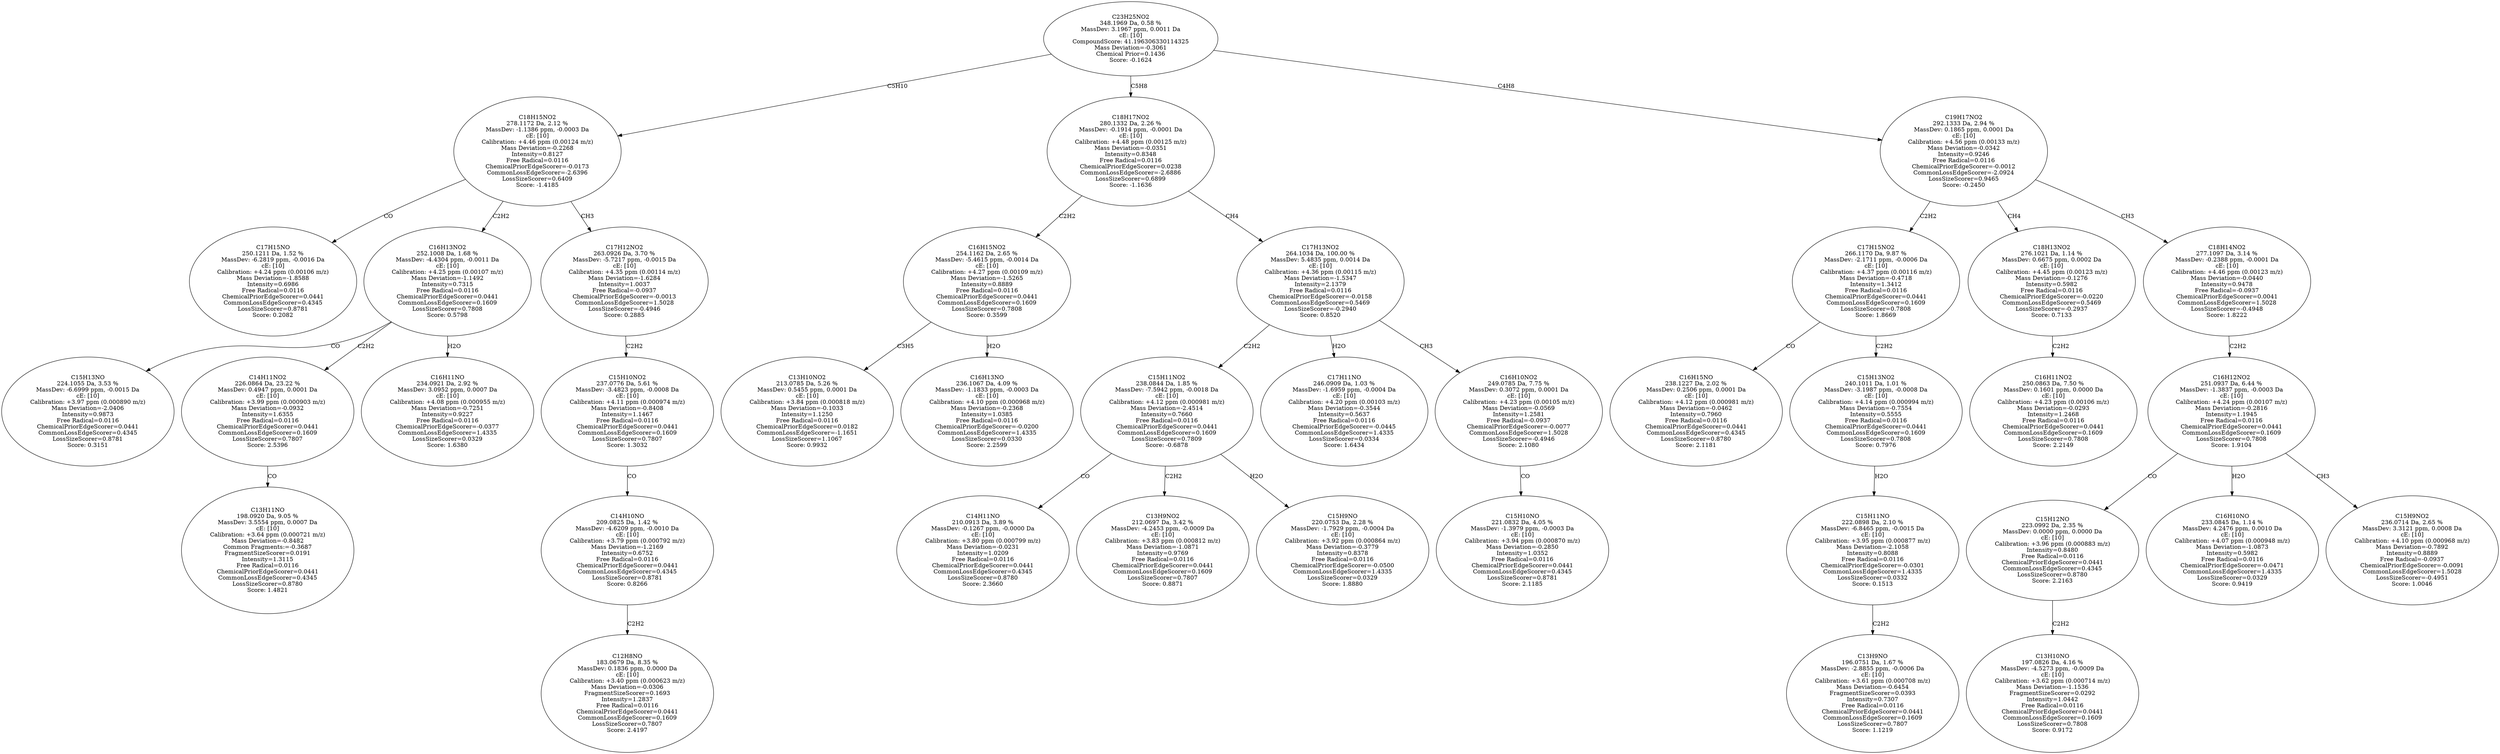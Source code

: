 strict digraph {
v1 [label="C17H15NO\n250.1211 Da, 1.52 %\nMassDev: -6.2819 ppm, -0.0016 Da\ncE: [10]\nCalibration: +4.24 ppm (0.00106 m/z)\nMass Deviation=-1.8588\nIntensity=0.6986\nFree Radical=0.0116\nChemicalPriorEdgeScorer=0.0441\nCommonLossEdgeScorer=0.4345\nLossSizeScorer=0.8781\nScore: 0.2082"];
v2 [label="C15H13NO\n224.1055 Da, 3.53 %\nMassDev: -6.6999 ppm, -0.0015 Da\ncE: [10]\nCalibration: +3.97 ppm (0.000890 m/z)\nMass Deviation=-2.0406\nIntensity=0.9873\nFree Radical=0.0116\nChemicalPriorEdgeScorer=0.0441\nCommonLossEdgeScorer=0.4345\nLossSizeScorer=0.8781\nScore: 0.3151"];
v3 [label="C13H11NO\n198.0920 Da, 9.05 %\nMassDev: 3.5554 ppm, 0.0007 Da\ncE: [10]\nCalibration: +3.64 ppm (0.000721 m/z)\nMass Deviation=-0.8482\nCommon Fragments:=-0.3687\nFragmentSizeScorer=0.0191\nIntensity=1.3115\nFree Radical=0.0116\nChemicalPriorEdgeScorer=0.0441\nCommonLossEdgeScorer=0.4345\nLossSizeScorer=0.8780\nScore: 1.4821"];
v4 [label="C14H11NO2\n226.0864 Da, 23.22 %\nMassDev: 0.4947 ppm, 0.0001 Da\ncE: [10]\nCalibration: +3.99 ppm (0.000903 m/z)\nMass Deviation=-0.0932\nIntensity=1.6355\nFree Radical=0.0116\nChemicalPriorEdgeScorer=0.0441\nCommonLossEdgeScorer=0.1609\nLossSizeScorer=0.7807\nScore: 2.5396"];
v5 [label="C16H11NO\n234.0921 Da, 2.92 %\nMassDev: 3.0952 ppm, 0.0007 Da\ncE: [10]\nCalibration: +4.08 ppm (0.000955 m/z)\nMass Deviation=-0.7251\nIntensity=0.9227\nFree Radical=0.0116\nChemicalPriorEdgeScorer=-0.0377\nCommonLossEdgeScorer=1.4335\nLossSizeScorer=0.0329\nScore: 1.6380"];
v6 [label="C16H13NO2\n252.1008 Da, 1.68 %\nMassDev: -4.4304 ppm, -0.0011 Da\ncE: [10]\nCalibration: +4.25 ppm (0.00107 m/z)\nMass Deviation=-1.1492\nIntensity=0.7315\nFree Radical=0.0116\nChemicalPriorEdgeScorer=0.0441\nCommonLossEdgeScorer=0.1609\nLossSizeScorer=0.7808\nScore: 0.5798"];
v7 [label="C12H8NO\n183.0679 Da, 8.35 %\nMassDev: 0.1836 ppm, 0.0000 Da\ncE: [10]\nCalibration: +3.40 ppm (0.000623 m/z)\nMass Deviation=-0.0306\nFragmentSizeScorer=0.1693\nIntensity=1.2837\nFree Radical=0.0116\nChemicalPriorEdgeScorer=0.0441\nCommonLossEdgeScorer=0.1609\nLossSizeScorer=0.7807\nScore: 2.4197"];
v8 [label="C14H10NO\n209.0825 Da, 1.42 %\nMassDev: -4.6209 ppm, -0.0010 Da\ncE: [10]\nCalibration: +3.79 ppm (0.000792 m/z)\nMass Deviation=-1.2169\nIntensity=0.6752\nFree Radical=0.0116\nChemicalPriorEdgeScorer=0.0441\nCommonLossEdgeScorer=0.4345\nLossSizeScorer=0.8781\nScore: 0.8266"];
v9 [label="C15H10NO2\n237.0776 Da, 5.61 %\nMassDev: -3.4823 ppm, -0.0008 Da\ncE: [10]\nCalibration: +4.11 ppm (0.000974 m/z)\nMass Deviation=-0.8408\nIntensity=1.1467\nFree Radical=0.0116\nChemicalPriorEdgeScorer=0.0441\nCommonLossEdgeScorer=0.1609\nLossSizeScorer=0.7807\nScore: 1.3032"];
v10 [label="C17H12NO2\n263.0926 Da, 3.70 %\nMassDev: -5.7217 ppm, -0.0015 Da\ncE: [10]\nCalibration: +4.35 ppm (0.00114 m/z)\nMass Deviation=-1.6284\nIntensity=1.0037\nFree Radical=-0.0937\nChemicalPriorEdgeScorer=-0.0013\nCommonLossEdgeScorer=1.5028\nLossSizeScorer=-0.4946\nScore: 0.2885"];
v11 [label="C18H15NO2\n278.1172 Da, 2.12 %\nMassDev: -1.1386 ppm, -0.0003 Da\ncE: [10]\nCalibration: +4.46 ppm (0.00124 m/z)\nMass Deviation=-0.2268\nIntensity=0.8127\nFree Radical=0.0116\nChemicalPriorEdgeScorer=-0.0173\nCommonLossEdgeScorer=-2.6396\nLossSizeScorer=0.6409\nScore: -1.4185"];
v12 [label="C13H10NO2\n213.0785 Da, 5.26 %\nMassDev: 0.5455 ppm, 0.0001 Da\ncE: [10]\nCalibration: +3.84 ppm (0.000818 m/z)\nMass Deviation=-0.1033\nIntensity=1.1250\nFree Radical=0.0116\nChemicalPriorEdgeScorer=0.0182\nCommonLossEdgeScorer=-1.1651\nLossSizeScorer=1.1067\nScore: 0.9932"];
v13 [label="C16H13NO\n236.1067 Da, 4.09 %\nMassDev: -1.1833 ppm, -0.0003 Da\ncE: [10]\nCalibration: +4.10 ppm (0.000968 m/z)\nMass Deviation=-0.2368\nIntensity=1.0385\nFree Radical=0.0116\nChemicalPriorEdgeScorer=-0.0200\nCommonLossEdgeScorer=1.4335\nLossSizeScorer=0.0330\nScore: 2.2599"];
v14 [label="C16H15NO2\n254.1162 Da, 2.65 %\nMassDev: -5.4615 ppm, -0.0014 Da\ncE: [10]\nCalibration: +4.27 ppm (0.00109 m/z)\nMass Deviation=-1.5265\nIntensity=0.8889\nFree Radical=0.0116\nChemicalPriorEdgeScorer=0.0441\nCommonLossEdgeScorer=0.1609\nLossSizeScorer=0.7808\nScore: 0.3599"];
v15 [label="C14H11NO\n210.0913 Da, 3.89 %\nMassDev: -0.1267 ppm, -0.0000 Da\ncE: [10]\nCalibration: +3.80 ppm (0.000799 m/z)\nMass Deviation=-0.0231\nIntensity=1.0209\nFree Radical=0.0116\nChemicalPriorEdgeScorer=0.0441\nCommonLossEdgeScorer=0.4345\nLossSizeScorer=0.8780\nScore: 2.3660"];
v16 [label="C13H9NO2\n212.0697 Da, 3.42 %\nMassDev: -4.2453 ppm, -0.0009 Da\ncE: [10]\nCalibration: +3.83 ppm (0.000812 m/z)\nMass Deviation=-1.0871\nIntensity=0.9769\nFree Radical=0.0116\nChemicalPriorEdgeScorer=0.0441\nCommonLossEdgeScorer=0.1609\nLossSizeScorer=0.7807\nScore: 0.8871"];
v17 [label="C15H9NO\n220.0753 Da, 2.28 %\nMassDev: -1.7929 ppm, -0.0004 Da\ncE: [10]\nCalibration: +3.92 ppm (0.000864 m/z)\nMass Deviation=-0.3779\nIntensity=0.8378\nFree Radical=0.0116\nChemicalPriorEdgeScorer=-0.0500\nCommonLossEdgeScorer=1.4335\nLossSizeScorer=0.0329\nScore: 1.8880"];
v18 [label="C15H11NO2\n238.0844 Da, 1.85 %\nMassDev: -7.5942 ppm, -0.0018 Da\ncE: [10]\nCalibration: +4.12 ppm (0.000981 m/z)\nMass Deviation=-2.4514\nIntensity=0.7660\nFree Radical=0.0116\nChemicalPriorEdgeScorer=0.0441\nCommonLossEdgeScorer=0.1609\nLossSizeScorer=0.7809\nScore: -0.6878"];
v19 [label="C17H11NO\n246.0909 Da, 1.03 %\nMassDev: -1.6959 ppm, -0.0004 Da\ncE: [10]\nCalibration: +4.20 ppm (0.00103 m/z)\nMass Deviation=-0.3544\nIntensity=0.5637\nFree Radical=0.0116\nChemicalPriorEdgeScorer=-0.0445\nCommonLossEdgeScorer=1.4335\nLossSizeScorer=0.0334\nScore: 1.6434"];
v20 [label="C15H10NO\n221.0832 Da, 4.05 %\nMassDev: -1.3979 ppm, -0.0003 Da\ncE: [10]\nCalibration: +3.94 ppm (0.000870 m/z)\nMass Deviation=-0.2850\nIntensity=1.0352\nFree Radical=0.0116\nChemicalPriorEdgeScorer=0.0441\nCommonLossEdgeScorer=0.4345\nLossSizeScorer=0.8781\nScore: 2.1185"];
v21 [label="C16H10NO2\n249.0785 Da, 7.75 %\nMassDev: 0.3072 ppm, 0.0001 Da\ncE: [10]\nCalibration: +4.23 ppm (0.00105 m/z)\nMass Deviation=-0.0569\nIntensity=1.2581\nFree Radical=-0.0937\nChemicalPriorEdgeScorer=-0.0077\nCommonLossEdgeScorer=1.5028\nLossSizeScorer=-0.4946\nScore: 2.1080"];
v22 [label="C17H13NO2\n264.1034 Da, 100.00 %\nMassDev: 5.4835 ppm, 0.0014 Da\ncE: [10]\nCalibration: +4.36 ppm (0.00115 m/z)\nMass Deviation=-1.5347\nIntensity=2.1379\nFree Radical=0.0116\nChemicalPriorEdgeScorer=-0.0158\nCommonLossEdgeScorer=0.5469\nLossSizeScorer=-0.2940\nScore: 0.8520"];
v23 [label="C18H17NO2\n280.1332 Da, 2.26 %\nMassDev: -0.1914 ppm, -0.0001 Da\ncE: [10]\nCalibration: +4.48 ppm (0.00125 m/z)\nMass Deviation=-0.0351\nIntensity=0.8348\nFree Radical=0.0116\nChemicalPriorEdgeScorer=0.0238\nCommonLossEdgeScorer=-2.6886\nLossSizeScorer=0.6899\nScore: -1.1636"];
v24 [label="C16H15NO\n238.1227 Da, 2.02 %\nMassDev: 0.2506 ppm, 0.0001 Da\ncE: [10]\nCalibration: +4.12 ppm (0.000981 m/z)\nMass Deviation=-0.0462\nIntensity=0.7960\nFree Radical=0.0116\nChemicalPriorEdgeScorer=0.0441\nCommonLossEdgeScorer=0.4345\nLossSizeScorer=0.8780\nScore: 2.1181"];
v25 [label="C13H9NO\n196.0751 Da, 1.67 %\nMassDev: -2.8855 ppm, -0.0006 Da\ncE: [10]\nCalibration: +3.61 ppm (0.000708 m/z)\nMass Deviation=-0.6454\nFragmentSizeScorer=0.0393\nIntensity=0.7307\nFree Radical=0.0116\nChemicalPriorEdgeScorer=0.0441\nCommonLossEdgeScorer=0.1609\nLossSizeScorer=0.7807\nScore: 1.1219"];
v26 [label="C15H11NO\n222.0898 Da, 2.10 %\nMassDev: -6.8465 ppm, -0.0015 Da\ncE: [10]\nCalibration: +3.95 ppm (0.000877 m/z)\nMass Deviation=-2.1058\nIntensity=0.8088\nFree Radical=0.0116\nChemicalPriorEdgeScorer=-0.0301\nCommonLossEdgeScorer=1.4335\nLossSizeScorer=0.0332\nScore: 0.1513"];
v27 [label="C15H13NO2\n240.1011 Da, 1.01 %\nMassDev: -3.1987 ppm, -0.0008 Da\ncE: [10]\nCalibration: +4.14 ppm (0.000994 m/z)\nMass Deviation=-0.7554\nIntensity=0.5555\nFree Radical=0.0116\nChemicalPriorEdgeScorer=0.0441\nCommonLossEdgeScorer=0.1609\nLossSizeScorer=0.7808\nScore: 0.7976"];
v28 [label="C17H15NO2\n266.1170 Da, 9.87 %\nMassDev: -2.1711 ppm, -0.0006 Da\ncE: [10]\nCalibration: +4.37 ppm (0.00116 m/z)\nMass Deviation=-0.4718\nIntensity=1.3412\nFree Radical=0.0116\nChemicalPriorEdgeScorer=0.0441\nCommonLossEdgeScorer=0.1609\nLossSizeScorer=0.7808\nScore: 1.8669"];
v29 [label="C16H11NO2\n250.0863 Da, 7.50 %\nMassDev: 0.1601 ppm, 0.0000 Da\ncE: [10]\nCalibration: +4.23 ppm (0.00106 m/z)\nMass Deviation=-0.0293\nIntensity=1.2468\nFree Radical=0.0116\nChemicalPriorEdgeScorer=0.0441\nCommonLossEdgeScorer=0.1609\nLossSizeScorer=0.7808\nScore: 2.2149"];
v30 [label="C18H13NO2\n276.1021 Da, 1.14 %\nMassDev: 0.6675 ppm, 0.0002 Da\ncE: [10]\nCalibration: +4.45 ppm (0.00123 m/z)\nMass Deviation=-0.1276\nIntensity=0.5982\nFree Radical=0.0116\nChemicalPriorEdgeScorer=-0.0220\nCommonLossEdgeScorer=0.5469\nLossSizeScorer=-0.2937\nScore: 0.7133"];
v31 [label="C13H10NO\n197.0826 Da, 4.16 %\nMassDev: -4.5273 ppm, -0.0009 Da\ncE: [10]\nCalibration: +3.62 ppm (0.000714 m/z)\nMass Deviation=-1.1536\nFragmentSizeScorer=0.0292\nIntensity=1.0442\nFree Radical=0.0116\nChemicalPriorEdgeScorer=0.0441\nCommonLossEdgeScorer=0.1609\nLossSizeScorer=0.7808\nScore: 0.9172"];
v32 [label="C15H12NO\n223.0992 Da, 2.35 %\nMassDev: 0.0000 ppm, 0.0000 Da\ncE: [10]\nCalibration: +3.96 ppm (0.000883 m/z)\nIntensity=0.8480\nFree Radical=0.0116\nChemicalPriorEdgeScorer=0.0441\nCommonLossEdgeScorer=0.4345\nLossSizeScorer=0.8780\nScore: 2.2163"];
v33 [label="C16H10NO\n233.0845 Da, 1.14 %\nMassDev: 4.2476 ppm, 0.0010 Da\ncE: [10]\nCalibration: +4.07 ppm (0.000948 m/z)\nMass Deviation=-1.0873\nIntensity=0.5982\nFree Radical=0.0116\nChemicalPriorEdgeScorer=-0.0471\nCommonLossEdgeScorer=1.4335\nLossSizeScorer=0.0329\nScore: 0.9419"];
v34 [label="C15H9NO2\n236.0714 Da, 2.65 %\nMassDev: 3.3121 ppm, 0.0008 Da\ncE: [10]\nCalibration: +4.10 ppm (0.000968 m/z)\nMass Deviation=-0.7892\nIntensity=0.8889\nFree Radical=-0.0937\nChemicalPriorEdgeScorer=-0.0091\nCommonLossEdgeScorer=1.5028\nLossSizeScorer=-0.4951\nScore: 1.0046"];
v35 [label="C16H12NO2\n251.0937 Da, 6.44 %\nMassDev: -1.3837 ppm, -0.0003 Da\ncE: [10]\nCalibration: +4.24 ppm (0.00107 m/z)\nMass Deviation=-0.2816\nIntensity=1.1945\nFree Radical=0.0116\nChemicalPriorEdgeScorer=0.0441\nCommonLossEdgeScorer=0.1609\nLossSizeScorer=0.7808\nScore: 1.9104"];
v36 [label="C18H14NO2\n277.1097 Da, 3.14 %\nMassDev: -0.2388 ppm, -0.0001 Da\ncE: [10]\nCalibration: +4.46 ppm (0.00123 m/z)\nMass Deviation=-0.0440\nIntensity=0.9478\nFree Radical=-0.0937\nChemicalPriorEdgeScorer=0.0041\nCommonLossEdgeScorer=1.5028\nLossSizeScorer=-0.4948\nScore: 1.8222"];
v37 [label="C19H17NO2\n292.1333 Da, 2.94 %\nMassDev: 0.1865 ppm, 0.0001 Da\ncE: [10]\nCalibration: +4.56 ppm (0.00133 m/z)\nMass Deviation=-0.0342\nIntensity=0.9246\nFree Radical=0.0116\nChemicalPriorEdgeScorer=-0.0012\nCommonLossEdgeScorer=-2.0924\nLossSizeScorer=0.9465\nScore: -0.2450"];
v38 [label="C23H25NO2\n348.1969 Da, 0.58 %\nMassDev: 3.1967 ppm, 0.0011 Da\ncE: [10]\nCompoundScore: 41.196306330114325\nMass Deviation=-0.3061\nChemical Prior=0.1436\nScore: -0.1624"];
v11 -> v1 [label="CO"];
v6 -> v2 [label="CO"];
v4 -> v3 [label="CO"];
v6 -> v4 [label="C2H2"];
v6 -> v5 [label="H2O"];
v11 -> v6 [label="C2H2"];
v8 -> v7 [label="C2H2"];
v9 -> v8 [label="CO"];
v10 -> v9 [label="C2H2"];
v11 -> v10 [label="CH3"];
v38 -> v11 [label="C5H10"];
v14 -> v12 [label="C3H5"];
v14 -> v13 [label="H2O"];
v23 -> v14 [label="C2H2"];
v18 -> v15 [label="CO"];
v18 -> v16 [label="C2H2"];
v18 -> v17 [label="H2O"];
v22 -> v18 [label="C2H2"];
v22 -> v19 [label="H2O"];
v21 -> v20 [label="CO"];
v22 -> v21 [label="CH3"];
v23 -> v22 [label="CH4"];
v38 -> v23 [label="C5H8"];
v28 -> v24 [label="CO"];
v26 -> v25 [label="C2H2"];
v27 -> v26 [label="H2O"];
v28 -> v27 [label="C2H2"];
v37 -> v28 [label="C2H2"];
v30 -> v29 [label="C2H2"];
v37 -> v30 [label="CH4"];
v32 -> v31 [label="C2H2"];
v35 -> v32 [label="CO"];
v35 -> v33 [label="H2O"];
v35 -> v34 [label="CH3"];
v36 -> v35 [label="C2H2"];
v37 -> v36 [label="CH3"];
v38 -> v37 [label="C4H8"];
}